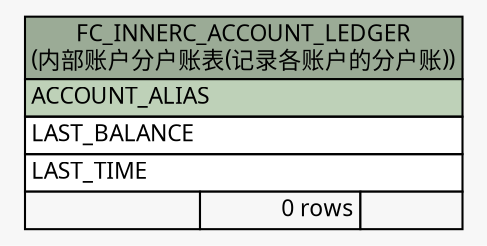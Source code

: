 // dot 2.26.0 on Linux 2.6.32-504.8.1.el6.x86_64
// SchemaSpy rev Unknown
digraph "FC_INNERC_ACCOUNT_LEDGER" {
  graph [
    rankdir="RL"
    bgcolor="#f7f7f7"
    nodesep="0.18"
    ranksep="0.46"
    fontname="Microsoft YaHei"
    fontsize="11"
  ];
  node [
    fontname="Microsoft YaHei"
    fontsize="11"
    shape="plaintext"
  ];
  edge [
    arrowsize="0.8"
  ];
  "FC_INNERC_ACCOUNT_LEDGER" [
    label=<
    <TABLE BORDER="0" CELLBORDER="1" CELLSPACING="0" BGCOLOR="#ffffff">
      <TR><TD COLSPAN="3" BGCOLOR="#9bab96" ALIGN="CENTER">FC_INNERC_ACCOUNT_LEDGER<br/>(内部账户分户账表(记录各账户的分户账))</TD></TR>
      <TR><TD PORT="ACCOUNT_ALIAS" COLSPAN="3" BGCOLOR="#bed1b8" ALIGN="LEFT">ACCOUNT_ALIAS</TD></TR>
      <TR><TD PORT="LAST_BALANCE" COLSPAN="3" ALIGN="LEFT">LAST_BALANCE</TD></TR>
      <TR><TD PORT="LAST_TIME" COLSPAN="3" ALIGN="LEFT">LAST_TIME</TD></TR>
      <TR><TD ALIGN="LEFT" BGCOLOR="#f7f7f7">  </TD><TD ALIGN="RIGHT" BGCOLOR="#f7f7f7">0 rows</TD><TD ALIGN="RIGHT" BGCOLOR="#f7f7f7">  </TD></TR>
    </TABLE>>
    URL="tables/FC_INNERC_ACCOUNT_LEDGER.html"
    tooltip="FC_INNERC_ACCOUNT_LEDGER"
  ];
}
